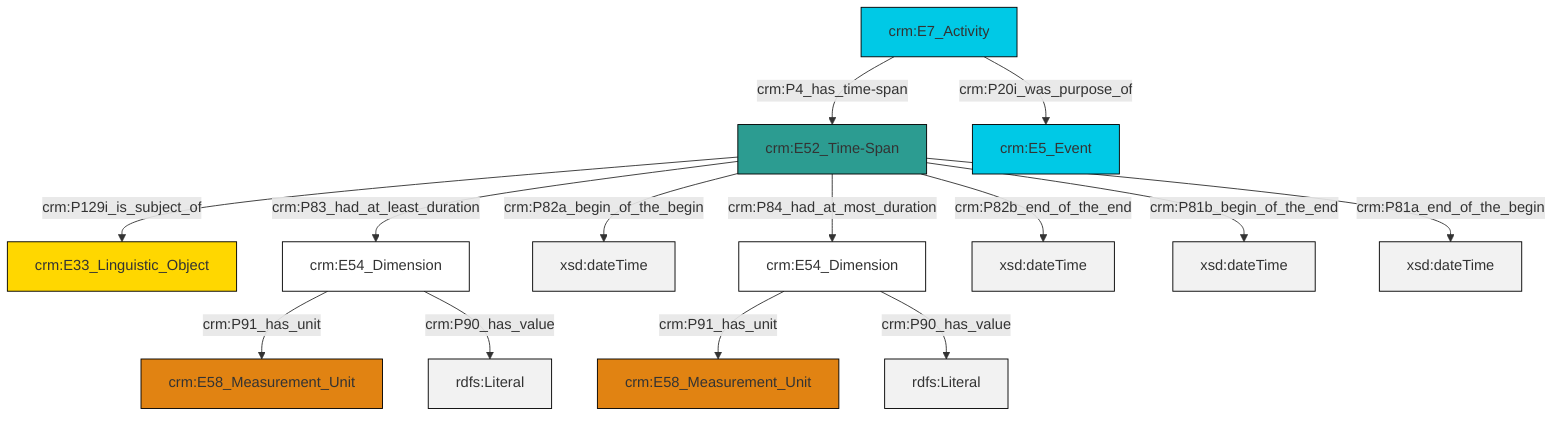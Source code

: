 graph TD
classDef Literal fill:#f2f2f2,stroke:#000000;
classDef CRM_Entity fill:#FFFFFF,stroke:#000000;
classDef Temporal_Entity fill:#00C9E6, stroke:#000000;
classDef Type fill:#E18312, stroke:#000000;
classDef Time-Span fill:#2C9C91, stroke:#000000;
classDef Appellation fill:#FFEB7F, stroke:#000000;
classDef Place fill:#008836, stroke:#000000;
classDef Persistent_Item fill:#B266B2, stroke:#000000;
classDef Conceptual_Object fill:#FFD700, stroke:#000000;
classDef Physical_Thing fill:#D2B48C, stroke:#000000;
classDef Actor fill:#f58aad, stroke:#000000;
classDef PC_Classes fill:#4ce600, stroke:#000000;
classDef Multi fill:#cccccc,stroke:#000000;

0["crm:E52_Time-Span"]:::Time-Span -->|crm:P129i_is_subject_of| 1["crm:E33_Linguistic_Object"]:::Conceptual_Object
2["crm:E7_Activity"]:::Temporal_Entity -->|crm:P20i_was_purpose_of| 3["crm:E5_Event"]:::Temporal_Entity
0["crm:E52_Time-Span"]:::Time-Span -->|crm:P82a_begin_of_the_begin| 6[xsd:dateTime]:::Literal
0["crm:E52_Time-Span"]:::Time-Span -->|crm:P83_had_at_least_duration| 7["crm:E54_Dimension"]:::CRM_Entity
0["crm:E52_Time-Span"]:::Time-Span -->|crm:P82b_end_of_the_end| 8[xsd:dateTime]:::Literal
0["crm:E52_Time-Span"]:::Time-Span -->|crm:P81b_begin_of_the_end| 9[xsd:dateTime]:::Literal
7["crm:E54_Dimension"]:::CRM_Entity -->|crm:P91_has_unit| 11["crm:E58_Measurement_Unit"]:::Type
7["crm:E54_Dimension"]:::CRM_Entity -->|crm:P90_has_value| 13[rdfs:Literal]:::Literal
4["crm:E54_Dimension"]:::CRM_Entity -->|crm:P91_has_unit| 15["crm:E58_Measurement_Unit"]:::Type
0["crm:E52_Time-Span"]:::Time-Span -->|crm:P81a_end_of_the_begin| 18[xsd:dateTime]:::Literal
0["crm:E52_Time-Span"]:::Time-Span -->|crm:P84_had_at_most_duration| 4["crm:E54_Dimension"]:::CRM_Entity
2["crm:E7_Activity"]:::Temporal_Entity -->|crm:P4_has_time-span| 0["crm:E52_Time-Span"]:::Time-Span
4["crm:E54_Dimension"]:::CRM_Entity -->|crm:P90_has_value| 20[rdfs:Literal]:::Literal
